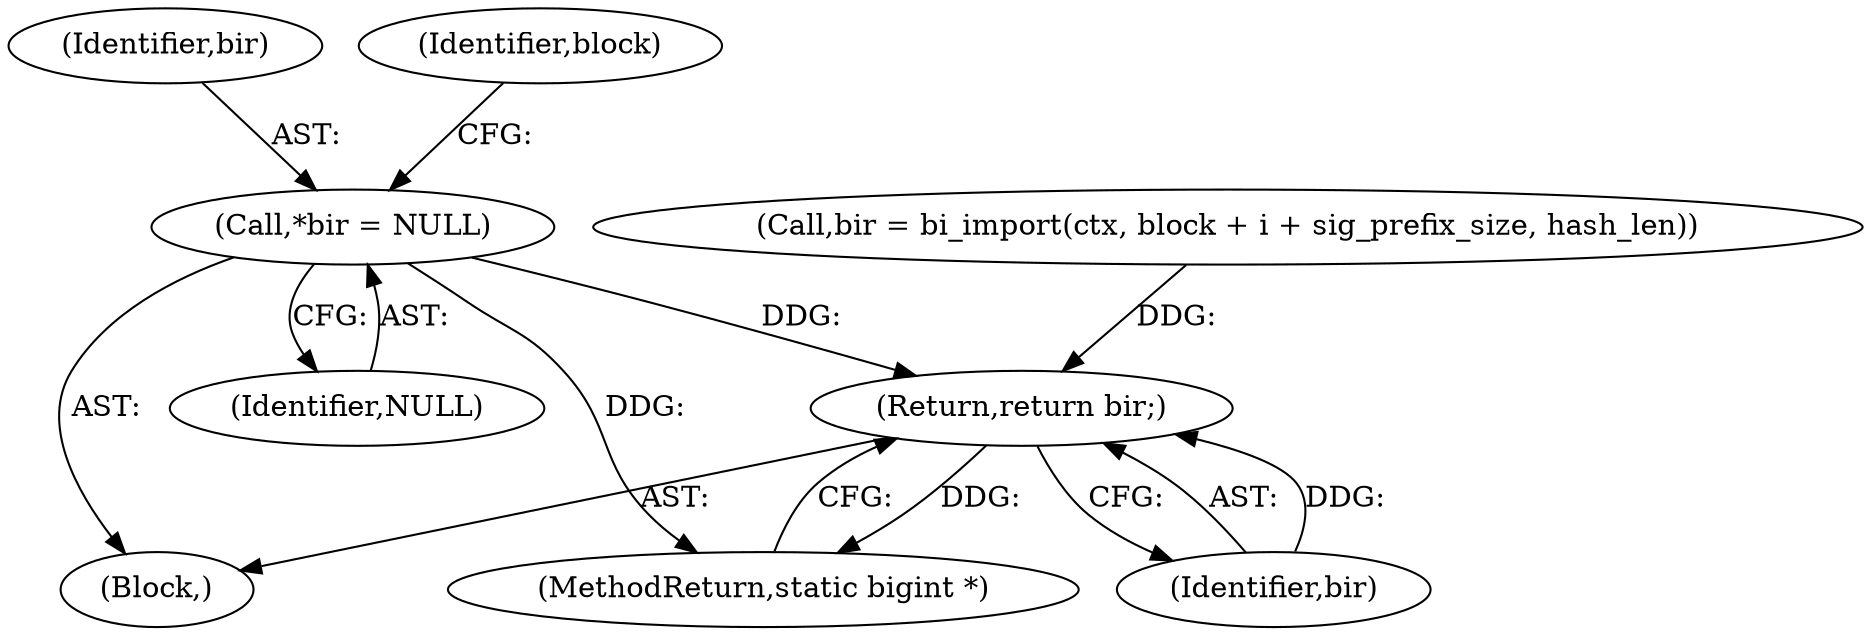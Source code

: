 digraph "0_axtls-8266_5efe2947ab45e81d84b5f707c51d1c64be52f36c_0@pointer" {
"1000124" [label="(Call,*bir = NULL)"];
"1000310" [label="(Return,return bir;)"];
"1000125" [label="(Identifier,bir)"];
"1000311" [label="(Identifier,bir)"];
"1000129" [label="(Identifier,block)"];
"1000295" [label="(Call,bir = bi_import(ctx, block + i + sig_prefix_size, hash_len))"];
"1000126" [label="(Identifier,NULL)"];
"1000119" [label="(Block,)"];
"1000124" [label="(Call,*bir = NULL)"];
"1000310" [label="(Return,return bir;)"];
"1000312" [label="(MethodReturn,static bigint *)"];
"1000124" -> "1000119"  [label="AST: "];
"1000124" -> "1000126"  [label="CFG: "];
"1000125" -> "1000124"  [label="AST: "];
"1000126" -> "1000124"  [label="AST: "];
"1000129" -> "1000124"  [label="CFG: "];
"1000124" -> "1000312"  [label="DDG: "];
"1000124" -> "1000310"  [label="DDG: "];
"1000310" -> "1000119"  [label="AST: "];
"1000310" -> "1000311"  [label="CFG: "];
"1000311" -> "1000310"  [label="AST: "];
"1000312" -> "1000310"  [label="CFG: "];
"1000310" -> "1000312"  [label="DDG: "];
"1000311" -> "1000310"  [label="DDG: "];
"1000295" -> "1000310"  [label="DDG: "];
}
